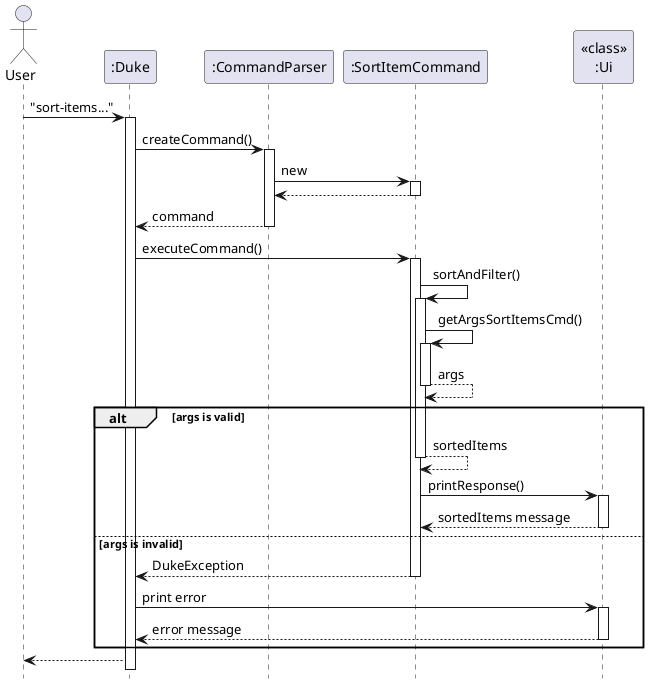 @startuml
hide footbox
Actor User
"User" -> ":Duke": "sort-items..."
activate ":Duke"
":Duke" -> ":CommandParser": createCommand()
activate ":CommandParser"
":CommandParser" -> ":SortItemCommand": new
activate ":SortItemCommand"
return
":CommandParser" --> ":Duke": command
deactivate
":Duke" -> ":SortItemCommand" : executeCommand()
activate ":SortItemCommand"
":SortItemCommand" -> ":SortItemCommand": sortAndFilter()
activate ":SortItemCommand"
":SortItemCommand" -> ":SortItemCommand": getArgsSortItemsCmd()
activate ":SortItemCommand"
return args
alt args is valid
    return sortedItems
    ":SortItemCommand" -> "<<class>>\n:Ui": printResponse()
    activate "<<class>>\n:Ui"
    return sortedItems message
else args is invalid
    ":SortItemCommand" --> ":Duke" : DukeException
        deactivate ":SortItemCommand"
        ":Duke" -> "<<class>>\n:Ui" : print error
        activate "<<class>>\n:Ui"
        "<<class>>\n:Ui" --> ":Duke" : error message
        deactivate "<<class>>\n:Ui"
end
":Duke" --> "User"
@enduml